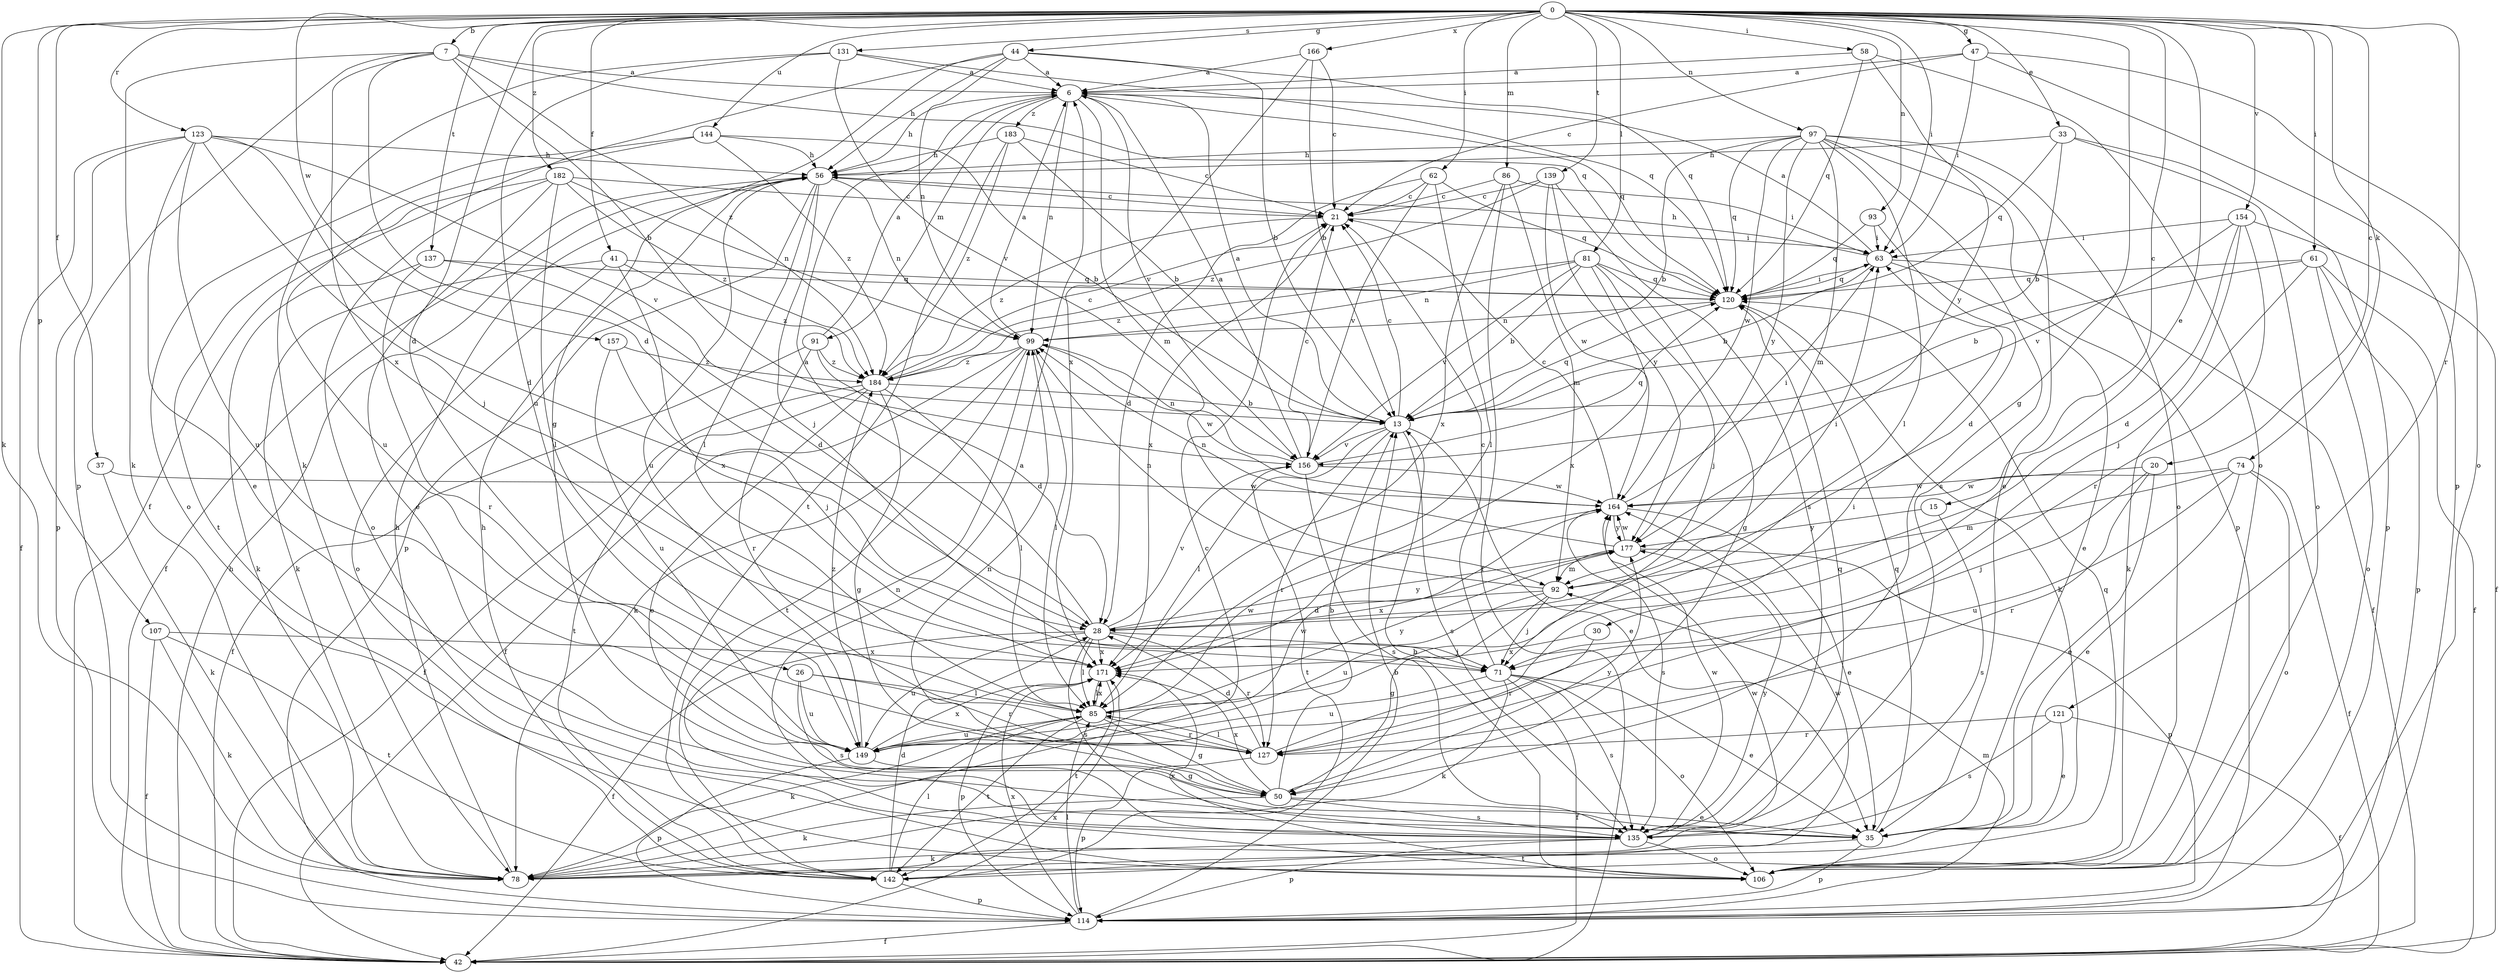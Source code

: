 strict digraph  {
0;
6;
7;
13;
15;
20;
21;
26;
28;
30;
33;
35;
37;
41;
42;
44;
47;
50;
56;
58;
61;
62;
63;
71;
74;
78;
81;
85;
86;
91;
92;
93;
97;
99;
106;
107;
114;
120;
121;
123;
127;
131;
135;
137;
139;
142;
144;
149;
154;
156;
157;
164;
166;
171;
177;
182;
183;
184;
0 -> 7  [label=b];
0 -> 15  [label=c];
0 -> 20  [label=c];
0 -> 26  [label=d];
0 -> 30  [label=e];
0 -> 33  [label=e];
0 -> 37  [label=f];
0 -> 41  [label=f];
0 -> 44  [label=g];
0 -> 47  [label=g];
0 -> 50  [label=g];
0 -> 58  [label=i];
0 -> 61  [label=i];
0 -> 62  [label=i];
0 -> 63  [label=i];
0 -> 74  [label=k];
0 -> 78  [label=k];
0 -> 81  [label=l];
0 -> 86  [label=m];
0 -> 93  [label=n];
0 -> 97  [label=n];
0 -> 107  [label=p];
0 -> 121  [label=r];
0 -> 123  [label=r];
0 -> 131  [label=s];
0 -> 137  [label=t];
0 -> 139  [label=t];
0 -> 144  [label=u];
0 -> 154  [label=v];
0 -> 157  [label=w];
0 -> 166  [label=x];
0 -> 182  [label=z];
6 -> 56  [label=h];
6 -> 91  [label=m];
6 -> 92  [label=m];
6 -> 99  [label=n];
6 -> 120  [label=q];
6 -> 156  [label=v];
6 -> 183  [label=z];
7 -> 6  [label=a];
7 -> 13  [label=b];
7 -> 28  [label=d];
7 -> 78  [label=k];
7 -> 114  [label=p];
7 -> 120  [label=q];
7 -> 171  [label=x];
7 -> 184  [label=z];
13 -> 6  [label=a];
13 -> 21  [label=c];
13 -> 35  [label=e];
13 -> 85  [label=l];
13 -> 120  [label=q];
13 -> 127  [label=r];
13 -> 135  [label=s];
13 -> 156  [label=v];
15 -> 135  [label=s];
15 -> 177  [label=y];
20 -> 35  [label=e];
20 -> 71  [label=j];
20 -> 127  [label=r];
20 -> 164  [label=w];
21 -> 63  [label=i];
21 -> 171  [label=x];
21 -> 184  [label=z];
26 -> 85  [label=l];
26 -> 127  [label=r];
26 -> 135  [label=s];
26 -> 149  [label=u];
28 -> 6  [label=a];
28 -> 42  [label=f];
28 -> 71  [label=j];
28 -> 85  [label=l];
28 -> 127  [label=r];
28 -> 135  [label=s];
28 -> 149  [label=u];
28 -> 156  [label=v];
28 -> 171  [label=x];
28 -> 177  [label=y];
30 -> 127  [label=r];
30 -> 171  [label=x];
33 -> 13  [label=b];
33 -> 56  [label=h];
33 -> 106  [label=o];
33 -> 114  [label=p];
33 -> 120  [label=q];
35 -> 114  [label=p];
35 -> 120  [label=q];
35 -> 142  [label=t];
37 -> 78  [label=k];
37 -> 164  [label=w];
41 -> 78  [label=k];
41 -> 106  [label=o];
41 -> 120  [label=q];
41 -> 171  [label=x];
41 -> 184  [label=z];
42 -> 56  [label=h];
42 -> 171  [label=x];
44 -> 6  [label=a];
44 -> 13  [label=b];
44 -> 42  [label=f];
44 -> 50  [label=g];
44 -> 56  [label=h];
44 -> 99  [label=n];
44 -> 120  [label=q];
47 -> 6  [label=a];
47 -> 21  [label=c];
47 -> 63  [label=i];
47 -> 106  [label=o];
47 -> 114  [label=p];
50 -> 13  [label=b];
50 -> 35  [label=e];
50 -> 78  [label=k];
50 -> 99  [label=n];
50 -> 135  [label=s];
50 -> 171  [label=x];
50 -> 177  [label=y];
56 -> 21  [label=c];
56 -> 42  [label=f];
56 -> 71  [label=j];
56 -> 85  [label=l];
56 -> 99  [label=n];
56 -> 114  [label=p];
56 -> 149  [label=u];
58 -> 6  [label=a];
58 -> 106  [label=o];
58 -> 120  [label=q];
58 -> 177  [label=y];
61 -> 13  [label=b];
61 -> 42  [label=f];
61 -> 78  [label=k];
61 -> 106  [label=o];
61 -> 114  [label=p];
61 -> 120  [label=q];
62 -> 21  [label=c];
62 -> 28  [label=d];
62 -> 85  [label=l];
62 -> 120  [label=q];
62 -> 156  [label=v];
63 -> 6  [label=a];
63 -> 13  [label=b];
63 -> 35  [label=e];
63 -> 42  [label=f];
63 -> 56  [label=h];
63 -> 120  [label=q];
71 -> 21  [label=c];
71 -> 35  [label=e];
71 -> 42  [label=f];
71 -> 78  [label=k];
71 -> 106  [label=o];
71 -> 135  [label=s];
71 -> 149  [label=u];
74 -> 35  [label=e];
74 -> 42  [label=f];
74 -> 92  [label=m];
74 -> 106  [label=o];
74 -> 149  [label=u];
74 -> 164  [label=w];
78 -> 21  [label=c];
78 -> 56  [label=h];
78 -> 164  [label=w];
81 -> 13  [label=b];
81 -> 50  [label=g];
81 -> 71  [label=j];
81 -> 99  [label=n];
81 -> 120  [label=q];
81 -> 156  [label=v];
81 -> 171  [label=x];
81 -> 184  [label=z];
85 -> 50  [label=g];
85 -> 78  [label=k];
85 -> 127  [label=r];
85 -> 142  [label=t];
85 -> 149  [label=u];
85 -> 164  [label=w];
85 -> 171  [label=x];
85 -> 177  [label=y];
86 -> 21  [label=c];
86 -> 42  [label=f];
86 -> 63  [label=i];
86 -> 92  [label=m];
86 -> 171  [label=x];
91 -> 6  [label=a];
91 -> 28  [label=d];
91 -> 42  [label=f];
91 -> 127  [label=r];
91 -> 184  [label=z];
92 -> 28  [label=d];
92 -> 50  [label=g];
92 -> 63  [label=i];
92 -> 71  [label=j];
92 -> 99  [label=n];
92 -> 149  [label=u];
93 -> 28  [label=d];
93 -> 63  [label=i];
93 -> 120  [label=q];
97 -> 13  [label=b];
97 -> 35  [label=e];
97 -> 56  [label=h];
97 -> 85  [label=l];
97 -> 92  [label=m];
97 -> 106  [label=o];
97 -> 114  [label=p];
97 -> 120  [label=q];
97 -> 135  [label=s];
97 -> 164  [label=w];
97 -> 177  [label=y];
99 -> 6  [label=a];
99 -> 42  [label=f];
99 -> 78  [label=k];
99 -> 85  [label=l];
99 -> 142  [label=t];
99 -> 164  [label=w];
99 -> 184  [label=z];
106 -> 13  [label=b];
106 -> 120  [label=q];
106 -> 171  [label=x];
107 -> 42  [label=f];
107 -> 78  [label=k];
107 -> 142  [label=t];
107 -> 171  [label=x];
114 -> 13  [label=b];
114 -> 42  [label=f];
114 -> 85  [label=l];
114 -> 92  [label=m];
114 -> 171  [label=x];
120 -> 63  [label=i];
120 -> 78  [label=k];
120 -> 99  [label=n];
121 -> 35  [label=e];
121 -> 42  [label=f];
121 -> 127  [label=r];
121 -> 135  [label=s];
123 -> 28  [label=d];
123 -> 35  [label=e];
123 -> 42  [label=f];
123 -> 56  [label=h];
123 -> 71  [label=j];
123 -> 114  [label=p];
123 -> 149  [label=u];
123 -> 156  [label=v];
127 -> 28  [label=d];
127 -> 63  [label=i];
127 -> 85  [label=l];
127 -> 114  [label=p];
131 -> 6  [label=a];
131 -> 78  [label=k];
131 -> 120  [label=q];
131 -> 149  [label=u];
131 -> 156  [label=v];
135 -> 6  [label=a];
135 -> 78  [label=k];
135 -> 99  [label=n];
135 -> 106  [label=o];
135 -> 114  [label=p];
135 -> 120  [label=q];
135 -> 164  [label=w];
135 -> 177  [label=y];
137 -> 28  [label=d];
137 -> 78  [label=k];
137 -> 120  [label=q];
137 -> 127  [label=r];
139 -> 21  [label=c];
139 -> 135  [label=s];
139 -> 164  [label=w];
139 -> 177  [label=y];
139 -> 184  [label=z];
142 -> 28  [label=d];
142 -> 56  [label=h];
142 -> 85  [label=l];
142 -> 114  [label=p];
142 -> 164  [label=w];
144 -> 13  [label=b];
144 -> 56  [label=h];
144 -> 106  [label=o];
144 -> 149  [label=u];
144 -> 184  [label=z];
149 -> 50  [label=g];
149 -> 114  [label=p];
149 -> 164  [label=w];
149 -> 171  [label=x];
149 -> 184  [label=z];
154 -> 28  [label=d];
154 -> 42  [label=f];
154 -> 63  [label=i];
154 -> 71  [label=j];
154 -> 127  [label=r];
154 -> 156  [label=v];
156 -> 6  [label=a];
156 -> 21  [label=c];
156 -> 99  [label=n];
156 -> 120  [label=q];
156 -> 135  [label=s];
156 -> 142  [label=t];
156 -> 164  [label=w];
157 -> 71  [label=j];
157 -> 149  [label=u];
157 -> 184  [label=z];
164 -> 21  [label=c];
164 -> 35  [label=e];
164 -> 63  [label=i];
164 -> 135  [label=s];
164 -> 177  [label=y];
166 -> 6  [label=a];
166 -> 13  [label=b];
166 -> 21  [label=c];
166 -> 171  [label=x];
171 -> 85  [label=l];
171 -> 114  [label=p];
171 -> 142  [label=t];
177 -> 92  [label=m];
177 -> 99  [label=n];
177 -> 114  [label=p];
177 -> 164  [label=w];
177 -> 171  [label=x];
182 -> 21  [label=c];
182 -> 35  [label=e];
182 -> 85  [label=l];
182 -> 99  [label=n];
182 -> 106  [label=o];
182 -> 142  [label=t];
182 -> 184  [label=z];
183 -> 13  [label=b];
183 -> 21  [label=c];
183 -> 56  [label=h];
183 -> 142  [label=t];
183 -> 184  [label=z];
184 -> 13  [label=b];
184 -> 21  [label=c];
184 -> 35  [label=e];
184 -> 42  [label=f];
184 -> 50  [label=g];
184 -> 85  [label=l];
184 -> 142  [label=t];
}
